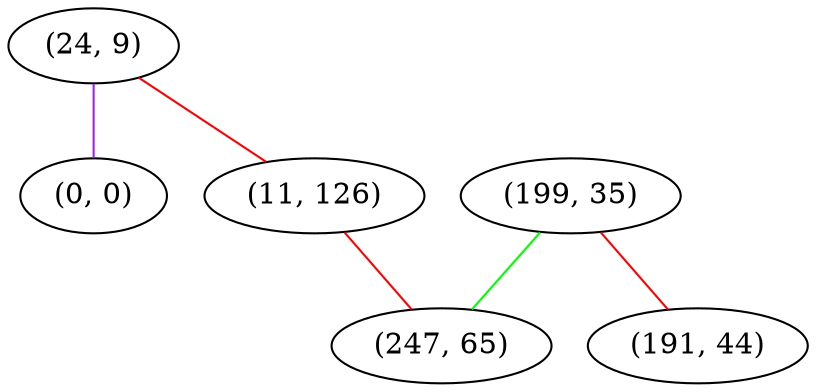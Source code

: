 graph "" {
"(24, 9)";
"(199, 35)";
"(0, 0)";
"(11, 126)";
"(191, 44)";
"(247, 65)";
"(24, 9)" -- "(0, 0)"  [color=purple, key=0, weight=4];
"(24, 9)" -- "(11, 126)"  [color=red, key=0, weight=1];
"(199, 35)" -- "(191, 44)"  [color=red, key=0, weight=1];
"(199, 35)" -- "(247, 65)"  [color=green, key=0, weight=2];
"(11, 126)" -- "(247, 65)"  [color=red, key=0, weight=1];
}
